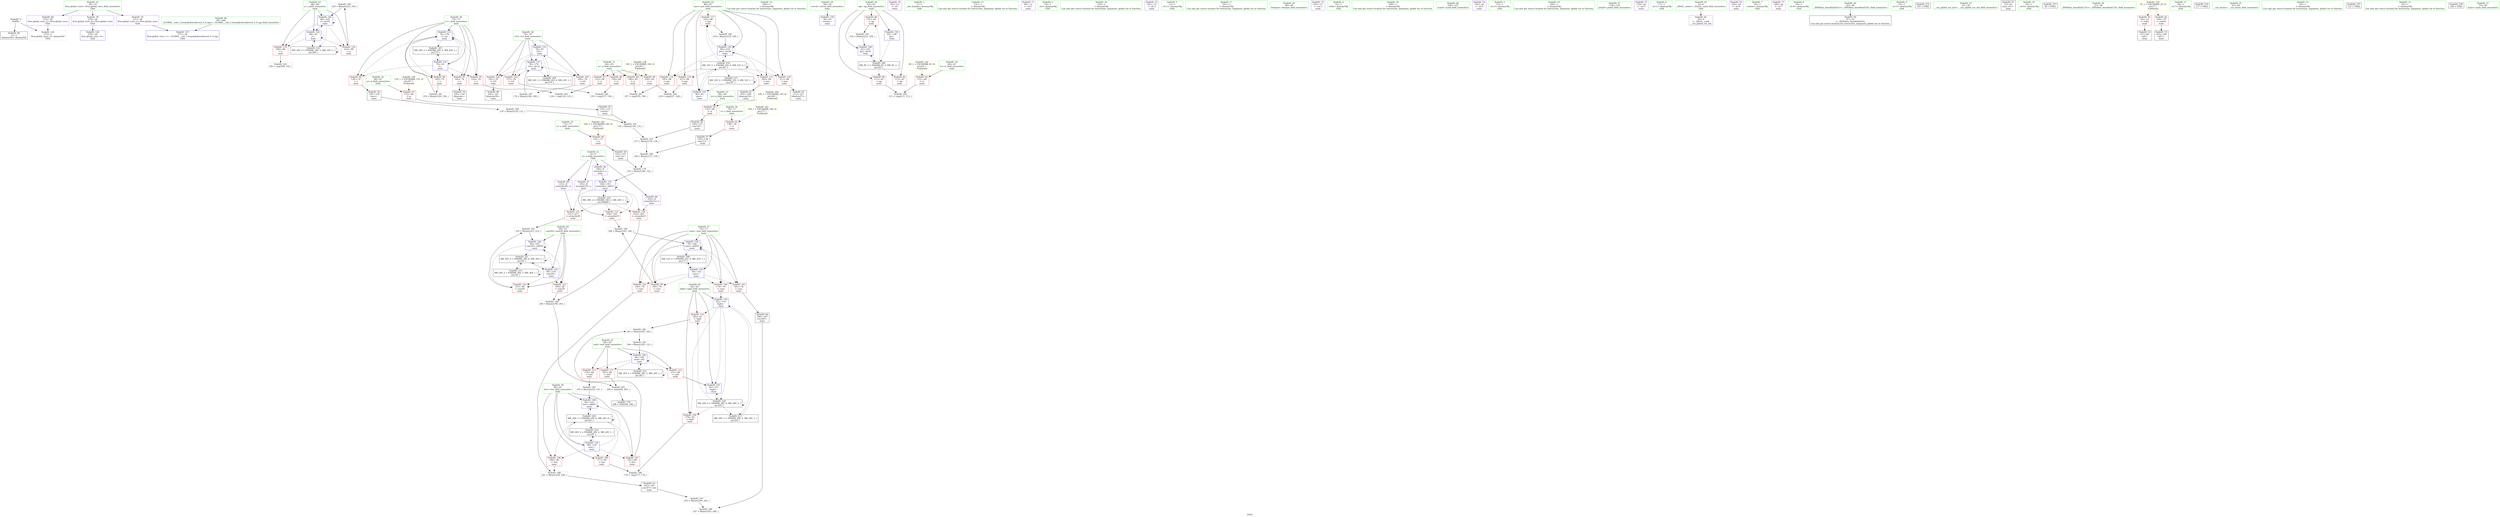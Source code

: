 digraph "SVFG" {
	label="SVFG";

	Node0x55e9df544a00 [shape=record,color=grey,label="{NodeID: 0\nNullPtr}"];
	Node0x55e9df544a00 -> Node0x55e9df563160[style=solid];
	Node0x55e9df544a00 -> Node0x55e9df5682a0[style=solid];
	Node0x55e9df56b070 [shape=record,color=grey,label="{NodeID: 180\n224 = Binary(223, 109, )\n}"];
	Node0x55e9df56b070 -> Node0x55e9df569170[style=solid];
	Node0x55e9df562140 [shape=record,color=red,label="{NodeID: 97\n144\<--74\n\<--i\nmain\n}"];
	Node0x55e9df562140 -> Node0x55e9df563980[style=solid];
	Node0x55e9df545a60 [shape=record,color=green,label="{NodeID: 14\n109\<--1\n\<--dummyObj\nCan only get source location for instruction, argument, global var or function.}"];
	Node0x55e9df565be0 [shape=record,color=grey,label="{NodeID: 194\n204 = Binary(199, 203, )\n}"];
	Node0x55e9df565be0 -> Node0x55e9df56e600[style=solid];
	Node0x55e9df562ca0 [shape=record,color=red,label="{NodeID: 111\n205\<--84\n\<--mid\nmain\n}"];
	Node0x55e9df562ca0 -> Node0x55e9df56e600[style=solid];
	Node0x55e9df561030 [shape=record,color=green,label="{NodeID: 28\n58\<--59\nretval\<--retval_field_insensitive\nmain\n}"];
	Node0x55e9df561030 -> Node0x55e9df5683a0[style=solid];
	Node0x55e9df575860 [shape=record,color=black,label="{NodeID: 208\nMR_22V_2 = PHI(MR_22V_4, MR_22V_1, )\npts\{77 \}\n}"];
	Node0x55e9df575860 -> Node0x55e9df5687b0[style=dashed];
	Node0x55e9df567fd0 [shape=record,color=red,label="{NodeID: 125\n214\<--213\n\<--arrayidx38\nmain\n}"];
	Node0x55e9df567fd0 -> Node0x55e9df565d60[style=solid];
	Node0x55e9df561b90 [shape=record,color=green,label="{NodeID: 42\n86\<--87\npos\<--pos_field_insensitive\nmain\n}"];
	Node0x55e9df561b90 -> Node0x55e9df562f10[style=solid];
	Node0x55e9df561b90 -> Node0x55e9df562fe0[style=solid];
	Node0x55e9df561b90 -> Node0x55e9df567880[style=solid];
	Node0x55e9df561b90 -> Node0x55e9df567950[style=solid];
	Node0x55e9df561b90 -> Node0x55e9df567a20[style=solid];
	Node0x55e9df561b90 -> Node0x55e9df568d60[style=solid];
	Node0x55e9df561b90 -> Node0x55e9df5690a0[style=solid];
	Node0x55e9df568bc0 [shape=record,color=blue,label="{NodeID: 139\n82\<--174\nhigh\<--\nmain\n}"];
	Node0x55e9df568bc0 -> Node0x55e9df562b00[style=dashed];
	Node0x55e9df568bc0 -> Node0x55e9df562bd0[style=dashed];
	Node0x55e9df568bc0 -> Node0x55e9df569240[style=dashed];
	Node0x55e9df568bc0 -> Node0x55e9df576760[style=dashed];
	Node0x55e9df568bc0 -> Node0x55e9df57c160[style=dashed];
	Node0x55e9df563710 [shape=record,color=black,label="{NodeID: 56\n136\<--135\nconv10\<--\nmain\n}"];
	Node0x55e9df563710 -> Node0x55e9df565a60[style=solid];
	Node0x55e9df57ea60 [shape=record,color=yellow,style=double,label="{NodeID: 236\n6V_1 = ENCHI(MR_6V_0)\npts\{61 \}\nFun[main]}"];
	Node0x55e9df57ea60 -> Node0x55e9df564d90[style=dashed];
	Node0x55e9df564270 [shape=record,color=purple,label="{NodeID: 70\n95\<--10\n\<--.str\nmain\n}"];
	Node0x55e9df564e60 [shape=record,color=red,label="{NodeID: 84\n111\<--62\n\<--qq\nmain\n}"];
	Node0x55e9df564e60 -> Node0x55e9df56e480[style=solid];
	Node0x55e9df543b10 [shape=record,color=green,label="{NodeID: 1\n7\<--1\n__dso_handle\<--dummyObj\nGlob }"];
	Node0x55e9df56b1f0 [shape=record,color=grey,label="{NodeID: 181\n150 = Binary(149, 109, )\n}"];
	Node0x55e9df56b1f0 -> Node0x55e9df5686e0[style=solid];
	Node0x55e9df562210 [shape=record,color=red,label="{NodeID: 98\n149\<--74\n\<--i\nmain\n}"];
	Node0x55e9df562210 -> Node0x55e9df56b1f0[style=solid];
	Node0x55e9df545b30 [shape=record,color=green,label="{NodeID: 15\n131\<--1\n\<--dummyObj\nCan only get source location for instruction, argument, global var or function.}"];
	Node0x55e9df565d60 [shape=record,color=grey,label="{NodeID: 195\n216 = Binary(215, 214, )\n}"];
	Node0x55e9df565d60 -> Node0x55e9df568fd0[style=solid];
	Node0x55e9df562d70 [shape=record,color=red,label="{NodeID: 112\n231\<--84\n\<--mid\nmain\n}"];
	Node0x55e9df562d70 -> Node0x55e9df569240[style=solid];
	Node0x55e9df561100 [shape=record,color=green,label="{NodeID: 29\n60\<--61\ntt\<--tt_field_insensitive\nmain\n}"];
	Node0x55e9df561100 -> Node0x55e9df564d90[style=solid];
	Node0x55e9df575d60 [shape=record,color=black,label="{NodeID: 209\nMR_24V_2 = PHI(MR_24V_4, MR_24V_1, )\npts\{79 \}\n}"];
	Node0x55e9df575d60 -> Node0x55e9df568880[style=dashed];
	Node0x55e9df5680a0 [shape=record,color=blue,label="{NodeID: 126\n270\<--29\nllvm.global_ctors_0\<--\nGlob }"];
	Node0x55e9df561c60 [shape=record,color=green,label="{NodeID: 43\n88\<--89\nj\<--j_field_insensitive\nmain\n}"];
	Node0x55e9df561c60 -> Node0x55e9df567af0[style=solid];
	Node0x55e9df561c60 -> Node0x55e9df567bc0[style=solid];
	Node0x55e9df561c60 -> Node0x55e9df568e30[style=solid];
	Node0x55e9df561c60 -> Node0x55e9df569170[style=solid];
	Node0x55e9df568c90 [shape=record,color=blue,label="{NodeID: 140\n84\<--184\nmid\<--shr\nmain\n}"];
	Node0x55e9df568c90 -> Node0x55e9df562ca0[style=dashed];
	Node0x55e9df568c90 -> Node0x55e9df562d70[style=dashed];
	Node0x55e9df568c90 -> Node0x55e9df562e40[style=dashed];
	Node0x55e9df568c90 -> Node0x55e9df568c90[style=dashed];
	Node0x55e9df568c90 -> Node0x55e9df576c60[style=dashed];
	Node0x55e9df5637e0 [shape=record,color=black,label="{NodeID: 57\n139\<--138\nconv11\<--\nmain\n}"];
	Node0x55e9df5637e0 -> Node0x55e9df56bdf0[style=solid];
	Node0x55e9df564340 [shape=record,color=purple,label="{NodeID: 71\n96\<--12\n\<--.str.1\nmain\n}"];
	Node0x55e9df564f30 [shape=record,color=red,label="{NodeID: 85\n115\<--62\n\<--qq\nmain\n}"];
	Node0x55e9df544d20 [shape=record,color=green,label="{NodeID: 2\n10\<--1\n.str\<--dummyObj\nGlob }"];
	Node0x55e9df56b370 [shape=record,color=grey,label="{NodeID: 182\n183 = Binary(181, 182, )\n}"];
	Node0x55e9df56b370 -> Node0x55e9df56b4f0[style=solid];
	Node0x55e9df5622e0 [shape=record,color=red,label="{NodeID: 99\n165\<--76\n\<--sum\nmain\n}"];
	Node0x55e9df5622e0 -> Node0x55e9df56b670[style=solid];
	Node0x55e9df545c00 [shape=record,color=green,label="{NodeID: 16\n154\<--1\n\<--dummyObj\nCan only get source location for instruction, argument, global var or function.}"];
	Node0x55e9df565ee0 [shape=record,color=grey,label="{NodeID: 196\n219 = Binary(218, 109, )\n}"];
	Node0x55e9df565ee0 -> Node0x55e9df5690a0[style=solid];
	Node0x55e9df562e40 [shape=record,color=red,label="{NodeID: 113\n234\<--84\n\<--mid\nmain\n}"];
	Node0x55e9df562e40 -> Node0x55e9df56b7f0[style=solid];
	Node0x55e9df5611d0 [shape=record,color=green,label="{NodeID: 30\n62\<--63\nqq\<--qq_field_insensitive\nmain\n}"];
	Node0x55e9df5611d0 -> Node0x55e9df564e60[style=solid];
	Node0x55e9df5611d0 -> Node0x55e9df564f30[style=solid];
	Node0x55e9df5611d0 -> Node0x55e9df565000[style=solid];
	Node0x55e9df5611d0 -> Node0x55e9df568470[style=solid];
	Node0x55e9df5611d0 -> Node0x55e9df5693e0[style=solid];
	Node0x55e9df576260 [shape=record,color=black,label="{NodeID: 210\nMR_26V_2 = PHI(MR_26V_4, MR_26V_1, )\npts\{81 \}\n}"];
	Node0x55e9df576260 -> Node0x55e9df568af0[style=dashed];
	Node0x55e9df5681a0 [shape=record,color=blue,label="{NodeID: 127\n271\<--30\nllvm.global_ctors_1\<--_GLOBAL__sub_I_Gennady.Korotkevich_0_0.cpp\nGlob }"];
	Node0x55e9df561d30 [shape=record,color=green,label="{NodeID: 44\n90\<--91\nsum29\<--sum29_field_insensitive\nmain\n}"];
	Node0x55e9df561d30 -> Node0x55e9df567c90[style=solid];
	Node0x55e9df561d30 -> Node0x55e9df567d60[style=solid];
	Node0x55e9df561d30 -> Node0x55e9df568f00[style=solid];
	Node0x55e9df561d30 -> Node0x55e9df568fd0[style=solid];
	Node0x55e9df568d60 [shape=record,color=blue,label="{NodeID: 141\n86\<--93\npos\<--\nmain\n}"];
	Node0x55e9df568d60 -> Node0x55e9df578f60[style=dashed];
	Node0x55e9df5638b0 [shape=record,color=black,label="{NodeID: 58\n142\<--141\nconv12\<--\nmain\n}"];
	Node0x55e9df5638b0 -> Node0x55e9df56aef0[style=solid];
	Node0x55e9df57ec20 [shape=record,color=yellow,style=double,label="{NodeID: 238\n10V_1 = ENCHI(MR_10V_0)\npts\{65 \}\nFun[main]}"];
	Node0x55e9df57ec20 -> Node0x55e9df5650d0[style=dashed];
	Node0x55e9df57ec20 -> Node0x55e9df5651a0[style=dashed];
	Node0x55e9df57ec20 -> Node0x55e9df565270[style=dashed];
	Node0x55e9df57ec20 -> Node0x55e9df565340[style=dashed];
	Node0x55e9df564410 [shape=record,color=purple,label="{NodeID: 72\n101\<--15\n\<--.str.2\nmain\n}"];
	Node0x55e9df565000 [shape=record,color=red,label="{NodeID: 86\n251\<--62\n\<--qq\nmain\n}"];
	Node0x55e9df565000 -> Node0x55e9df5658e0[style=solid];
	Node0x55e9df545180 [shape=record,color=green,label="{NodeID: 3\n12\<--1\n.str.1\<--dummyObj\nGlob }"];
	Node0x55e9df56b4f0 [shape=record,color=grey,label="{NodeID: 183\n184 = Binary(183, 131, )\n}"];
	Node0x55e9df56b4f0 -> Node0x55e9df568c90[style=solid];
	Node0x55e9df5623b0 [shape=record,color=red,label="{NodeID: 100\n174\<--76\n\<--sum\nmain\n}"];
	Node0x55e9df5623b0 -> Node0x55e9df568bc0[style=solid];
	Node0x55e9df545cd0 [shape=record,color=green,label="{NodeID: 17\n191\<--1\n\<--dummyObj\nCan only get source location for instruction, argument, global var or function.}"];
	Node0x55e9df566060 [shape=record,color=grey,label="{NodeID: 197\n170 = Binary(169, 109, )\n}"];
	Node0x55e9df566060 -> Node0x55e9df568a20[style=solid];
	Node0x55e9df562f10 [shape=record,color=red,label="{NodeID: 114\n195\<--86\n\<--pos\nmain\n}"];
	Node0x55e9df562f10 -> Node0x55e9df566660[style=solid];
	Node0x55e9df5612a0 [shape=record,color=green,label="{NodeID: 31\n64\<--65\nn\<--n_field_insensitive\nmain\n}"];
	Node0x55e9df5612a0 -> Node0x55e9df5650d0[style=solid];
	Node0x55e9df5612a0 -> Node0x55e9df5651a0[style=solid];
	Node0x55e9df5612a0 -> Node0x55e9df565270[style=solid];
	Node0x55e9df5612a0 -> Node0x55e9df565340[style=solid];
	Node0x55e9df576760 [shape=record,color=black,label="{NodeID: 211\nMR_28V_2 = PHI(MR_28V_4, MR_28V_1, )\npts\{83 \}\n}"];
	Node0x55e9df576760 -> Node0x55e9df568bc0[style=dashed];
	Node0x55e9df5682a0 [shape=record,color=blue, style = dotted,label="{NodeID: 128\n272\<--3\nllvm.global_ctors_2\<--dummyVal\nGlob }"];
	Node0x55e9df561e00 [shape=record,color=green,label="{NodeID: 45\n98\<--99\nfreopen\<--freopen_field_insensitive\n}"];
	Node0x55e9df568e30 [shape=record,color=blue,label="{NodeID: 142\n88\<--93\nj\<--\nmain\n}"];
	Node0x55e9df568e30 -> Node0x55e9df567af0[style=dashed];
	Node0x55e9df568e30 -> Node0x55e9df567bc0[style=dashed];
	Node0x55e9df568e30 -> Node0x55e9df568e30[style=dashed];
	Node0x55e9df568e30 -> Node0x55e9df569170[style=dashed];
	Node0x55e9df568e30 -> Node0x55e9df577660[style=dashed];
	Node0x55e9df563980 [shape=record,color=black,label="{NodeID: 59\n145\<--144\nidxprom\<--\nmain\n}"];
	Node0x55e9df57ed00 [shape=record,color=yellow,style=double,label="{NodeID: 239\n12V_1 = ENCHI(MR_12V_0)\npts\{67 \}\nFun[main]}"];
	Node0x55e9df57ed00 -> Node0x55e9df565410[style=dashed];
	Node0x55e9df5644e0 [shape=record,color=purple,label="{NodeID: 73\n102\<--17\n\<--.str.3\nmain\n}"];
	Node0x55e9df5650d0 [shape=record,color=red,label="{NodeID: 87\n125\<--64\n\<--n\nmain\n}"];
	Node0x55e9df5650d0 -> Node0x55e9df56e300[style=solid];
	Node0x55e9df545210 [shape=record,color=green,label="{NodeID: 4\n14\<--1\nstdin\<--dummyObj\nGlob }"];
	Node0x55e9df56b670 [shape=record,color=grey,label="{NodeID: 184\n166 = Binary(165, 164, )\n}"];
	Node0x55e9df56b670 -> Node0x55e9df568950[style=solid];
	Node0x55e9df562480 [shape=record,color=red,label="{NodeID: 101\n239\<--76\n\<--sum\nmain\n}"];
	Node0x55e9df562480 -> Node0x55e9df56bc70[style=solid];
	Node0x55e9df545da0 [shape=record,color=green,label="{NodeID: 18\n209\<--1\n\<--dummyObj\nCan only get source location for instruction, argument, global var or function.}"];
	Node0x55e9df5661e0 [shape=record,color=grey,label="{NodeID: 198\n179 = cmp(177, 178, )\n}"];
	Node0x55e9df562fe0 [shape=record,color=red,label="{NodeID: 115\n200\<--86\n\<--pos\nmain\n}"];
	Node0x55e9df562fe0 -> Node0x55e9df563b20[style=solid];
	Node0x55e9df561370 [shape=record,color=green,label="{NodeID: 32\n66\<--67\np\<--p_field_insensitive\nmain\n}"];
	Node0x55e9df561370 -> Node0x55e9df565410[style=solid];
	Node0x55e9df576c60 [shape=record,color=black,label="{NodeID: 212\nMR_30V_2 = PHI(MR_30V_3, MR_30V_1, )\npts\{85 \}\n}"];
	Node0x55e9df576c60 -> Node0x55e9df568c90[style=dashed];
	Node0x55e9df576c60 -> Node0x55e9df576c60[style=dashed];
	Node0x55e9df5683a0 [shape=record,color=blue,label="{NodeID: 129\n58\<--93\nretval\<--\nmain\n}"];
	Node0x55e9df561ed0 [shape=record,color=green,label="{NodeID: 46\n106\<--107\nscanf\<--scanf_field_insensitive\n}"];
	Node0x55e9df568f00 [shape=record,color=blue,label="{NodeID: 143\n90\<--154\nsum29\<--\nmain\n}"];
	Node0x55e9df568f00 -> Node0x55e9df567c90[style=dashed];
	Node0x55e9df568f00 -> Node0x55e9df567d60[style=dashed];
	Node0x55e9df568f00 -> Node0x55e9df568fd0[style=dashed];
	Node0x55e9df568f00 -> Node0x55e9df579960[style=dashed];
	Node0x55e9df563a50 [shape=record,color=black,label="{NodeID: 60\n162\<--161\nidxprom18\<--\nmain\n}"];
	Node0x55e9df57ede0 [shape=record,color=yellow,style=double,label="{NodeID: 240\n14V_1 = ENCHI(MR_14V_0)\npts\{69 \}\nFun[main]}"];
	Node0x55e9df57ede0 -> Node0x55e9df5654e0[style=dashed];
	Node0x55e9df5645b0 [shape=record,color=purple,label="{NodeID: 74\n104\<--20\n\<--.str.4\nmain\n}"];
	Node0x55e9df5651a0 [shape=record,color=red,label="{NodeID: 88\n158\<--64\n\<--n\nmain\n}"];
	Node0x55e9df5651a0 -> Node0x55e9df5664e0[style=solid];
	Node0x55e9df546670 [shape=record,color=green,label="{NodeID: 5\n15\<--1\n.str.2\<--dummyObj\nGlob }"];
	Node0x55e9df56b7f0 [shape=record,color=grey,label="{NodeID: 185\n235 = Binary(234, 131, )\n}"];
	Node0x55e9df56b7f0 -> Node0x55e9df569310[style=solid];
	Node0x55e9df562550 [shape=record,color=red,label="{NodeID: 102\n245\<--76\n\<--sum\nmain\n}"];
	Node0x55e9df562550 -> Node0x55e9df563d90[style=solid];
	Node0x55e9df545e70 [shape=record,color=green,label="{NodeID: 19\n244\<--1\n\<--dummyObj\nCan only get source location for instruction, argument, global var or function.}"];
	Node0x55e9df566360 [shape=record,color=grey,label="{NodeID: 199\n229 = cmp(227, 228, )\n}"];
	Node0x55e9df567880 [shape=record,color=red,label="{NodeID: 116\n211\<--86\n\<--pos\nmain\n}"];
	Node0x55e9df567880 -> Node0x55e9df563bf0[style=solid];
	Node0x55e9df561440 [shape=record,color=green,label="{NodeID: 33\n68\<--69\nq\<--q_field_insensitive\nmain\n}"];
	Node0x55e9df561440 -> Node0x55e9df5654e0[style=solid];
	Node0x55e9df577160 [shape=record,color=black,label="{NodeID: 213\nMR_32V_2 = PHI(MR_32V_3, MR_32V_1, )\npts\{87 \}\n}"];
	Node0x55e9df577160 -> Node0x55e9df568d60[style=dashed];
	Node0x55e9df577160 -> Node0x55e9df577160[style=dashed];
	Node0x55e9df568470 [shape=record,color=blue,label="{NodeID: 130\n62\<--109\nqq\<--\nmain\n}"];
	Node0x55e9df568470 -> Node0x55e9df574e60[style=dashed];
	Node0x55e9df561fa0 [shape=record,color=green,label="{NodeID: 47\n118\<--119\nprintf\<--printf_field_insensitive\n}"];
	Node0x55e9df568fd0 [shape=record,color=blue,label="{NodeID: 144\n90\<--216\nsum29\<--add39\nmain\n}"];
	Node0x55e9df568fd0 -> Node0x55e9df567c90[style=dashed];
	Node0x55e9df568fd0 -> Node0x55e9df567d60[style=dashed];
	Node0x55e9df568fd0 -> Node0x55e9df568fd0[style=dashed];
	Node0x55e9df568fd0 -> Node0x55e9df579960[style=dashed];
	Node0x55e9df563b20 [shape=record,color=black,label="{NodeID: 61\n201\<--200\nidxprom32\<--\nmain\n}"];
	Node0x55e9df57eec0 [shape=record,color=yellow,style=double,label="{NodeID: 241\n16V_1 = ENCHI(MR_16V_0)\npts\{71 \}\nFun[main]}"];
	Node0x55e9df57eec0 -> Node0x55e9df5655b0[style=dashed];
	Node0x55e9df564680 [shape=record,color=purple,label="{NodeID: 75\n116\<--22\n\<--.str.5\nmain\n}"];
	Node0x55e9df565270 [shape=record,color=red,label="{NodeID: 89\n196\<--64\n\<--n\nmain\n}"];
	Node0x55e9df565270 -> Node0x55e9df566660[style=solid];
	Node0x55e9df546700 [shape=record,color=green,label="{NodeID: 6\n17\<--1\n.str.3\<--dummyObj\nGlob }"];
	Node0x55e9df56b970 [shape=record,color=grey,label="{NodeID: 186\n247 = Binary(243, 246, )\n}"];
	Node0x55e9df562620 [shape=record,color=red,label="{NodeID: 103\n157\<--78\n\<--i14\nmain\n}"];
	Node0x55e9df562620 -> Node0x55e9df5664e0[style=solid];
	Node0x55e9df545f40 [shape=record,color=green,label="{NodeID: 20\n4\<--6\n_ZStL8__ioinit\<--_ZStL8__ioinit_field_insensitive\nGlob }"];
	Node0x55e9df545f40 -> Node0x55e9df563e60[style=solid];
	Node0x55e9df5664e0 [shape=record,color=grey,label="{NodeID: 200\n159 = cmp(157, 158, )\n}"];
	Node0x55e9df567950 [shape=record,color=red,label="{NodeID: 117\n218\<--86\n\<--pos\nmain\n}"];
	Node0x55e9df567950 -> Node0x55e9df565ee0[style=solid];
	Node0x55e9df561510 [shape=record,color=green,label="{NodeID: 34\n70\<--71\nr\<--r_field_insensitive\nmain\n}"];
	Node0x55e9df561510 -> Node0x55e9df5655b0[style=solid];
	Node0x55e9df577660 [shape=record,color=black,label="{NodeID: 214\nMR_34V_2 = PHI(MR_34V_3, MR_34V_1, )\npts\{89 \}\n}"];
	Node0x55e9df577660 -> Node0x55e9df568e30[style=dashed];
	Node0x55e9df577660 -> Node0x55e9df577660[style=dashed];
	Node0x55e9df568540 [shape=record,color=blue,label="{NodeID: 131\n74\<--93\ni\<--\nmain\n}"];
	Node0x55e9df568540 -> Node0x55e9df565750[style=dashed];
	Node0x55e9df568540 -> Node0x55e9df562070[style=dashed];
	Node0x55e9df568540 -> Node0x55e9df562140[style=dashed];
	Node0x55e9df568540 -> Node0x55e9df562210[style=dashed];
	Node0x55e9df568540 -> Node0x55e9df5686e0[style=dashed];
	Node0x55e9df568540 -> Node0x55e9df575360[style=dashed];
	Node0x55e9df563090 [shape=record,color=green,label="{NodeID: 48\n30\<--266\n_GLOBAL__sub_I_Gennady.Korotkevich_0_0.cpp\<--_GLOBAL__sub_I_Gennady.Korotkevich_0_0.cpp_field_insensitive\n}"];
	Node0x55e9df563090 -> Node0x55e9df5681a0[style=solid];
	Node0x55e9df57bc60 [shape=record,color=black,label="{NodeID: 228\nMR_26V_5 = PHI(MR_26V_6, MR_26V_4, )\npts\{81 \}\n}"];
	Node0x55e9df57bc60 -> Node0x55e9df562890[style=dashed];
	Node0x55e9df57bc60 -> Node0x55e9df562960[style=dashed];
	Node0x55e9df57bc60 -> Node0x55e9df562a30[style=dashed];
	Node0x55e9df57bc60 -> Node0x55e9df569310[style=dashed];
	Node0x55e9df57bc60 -> Node0x55e9df576260[style=dashed];
	Node0x55e9df57bc60 -> Node0x55e9df57bc60[style=dashed];
	Node0x55e9df5690a0 [shape=record,color=blue,label="{NodeID: 145\n86\<--219\npos\<--inc40\nmain\n}"];
	Node0x55e9df5690a0 -> Node0x55e9df562f10[style=dashed];
	Node0x55e9df5690a0 -> Node0x55e9df562fe0[style=dashed];
	Node0x55e9df5690a0 -> Node0x55e9df567880[style=dashed];
	Node0x55e9df5690a0 -> Node0x55e9df567950[style=dashed];
	Node0x55e9df5690a0 -> Node0x55e9df5690a0[style=dashed];
	Node0x55e9df5690a0 -> Node0x55e9df578f60[style=dashed];
	Node0x55e9df563bf0 [shape=record,color=black,label="{NodeID: 62\n212\<--211\nidxprom37\<--\nmain\n}"];
	Node0x55e9df57efa0 [shape=record,color=yellow,style=double,label="{NodeID: 242\n18V_1 = ENCHI(MR_18V_0)\npts\{73 \}\nFun[main]}"];
	Node0x55e9df57efa0 -> Node0x55e9df565680[style=dashed];
	Node0x55e9df564750 [shape=record,color=purple,label="{NodeID: 76\n120\<--24\n\<--.str.6\nmain\n}"];
	Node0x55e9df565340 [shape=record,color=red,label="{NodeID: 90\n228\<--64\n\<--n\nmain\n}"];
	Node0x55e9df565340 -> Node0x55e9df566360[style=solid];
	Node0x55e9df546790 [shape=record,color=green,label="{NodeID: 7\n19\<--1\nstdout\<--dummyObj\nGlob }"];
	Node0x55e9df56baf0 [shape=record,color=grey,label="{NodeID: 187\n243 = Binary(244, 242, )\n}"];
	Node0x55e9df56baf0 -> Node0x55e9df56b970[style=solid];
	Node0x55e9df5626f0 [shape=record,color=red,label="{NodeID: 104\n161\<--78\n\<--i14\nmain\n}"];
	Node0x55e9df5626f0 -> Node0x55e9df563a50[style=solid];
	Node0x55e9df546010 [shape=record,color=green,label="{NodeID: 21\n8\<--9\na\<--a_field_insensitive\nGlob }"];
	Node0x55e9df546010 -> Node0x55e9df563f30[style=solid];
	Node0x55e9df546010 -> Node0x55e9df564000[style=solid];
	Node0x55e9df546010 -> Node0x55e9df5640d0[style=solid];
	Node0x55e9df546010 -> Node0x55e9df5641a0[style=solid];
	Node0x55e9df566660 [shape=record,color=grey,label="{NodeID: 201\n197 = cmp(195, 196, )\n}"];
	Node0x55e9df567a20 [shape=record,color=red,label="{NodeID: 118\n227\<--86\n\<--pos\nmain\n}"];
	Node0x55e9df567a20 -> Node0x55e9df566360[style=solid];
	Node0x55e9df5615e0 [shape=record,color=green,label="{NodeID: 35\n72\<--73\ns\<--s_field_insensitive\nmain\n}"];
	Node0x55e9df5615e0 -> Node0x55e9df565680[style=solid];
	Node0x55e9df577b60 [shape=record,color=black,label="{NodeID: 215\nMR_36V_2 = PHI(MR_36V_3, MR_36V_1, )\npts\{91 \}\n}"];
	Node0x55e9df577b60 -> Node0x55e9df577b60[style=dashed];
	Node0x55e9df577b60 -> Node0x55e9df579960[style=dashed];
	Node0x55e9df568610 [shape=record,color=blue,label="{NodeID: 132\n146\<--143\narrayidx\<--add13\nmain\n}"];
	Node0x55e9df568610 -> Node0x55e9df567e30[style=dashed];
	Node0x55e9df568610 -> Node0x55e9df567f00[style=dashed];
	Node0x55e9df568610 -> Node0x55e9df567fd0[style=dashed];
	Node0x55e9df568610 -> Node0x55e9df568610[style=dashed];
	Node0x55e9df568610 -> Node0x55e9df578060[style=dashed];
	Node0x55e9df563160 [shape=record,color=black,label="{NodeID: 49\n2\<--3\ndummyVal\<--dummyVal\n}"];
	Node0x55e9df57c160 [shape=record,color=black,label="{NodeID: 229\nMR_28V_6 = PHI(MR_28V_4, MR_28V_5, )\npts\{83 \}\n}"];
	Node0x55e9df57c160 -> Node0x55e9df562b00[style=dashed];
	Node0x55e9df57c160 -> Node0x55e9df562bd0[style=dashed];
	Node0x55e9df57c160 -> Node0x55e9df569240[style=dashed];
	Node0x55e9df57c160 -> Node0x55e9df576760[style=dashed];
	Node0x55e9df57c160 -> Node0x55e9df57c160[style=dashed];
	Node0x55e9df569170 [shape=record,color=blue,label="{NodeID: 146\n88\<--224\nj\<--inc42\nmain\n}"];
	Node0x55e9df569170 -> Node0x55e9df567af0[style=dashed];
	Node0x55e9df569170 -> Node0x55e9df567bc0[style=dashed];
	Node0x55e9df569170 -> Node0x55e9df568e30[style=dashed];
	Node0x55e9df569170 -> Node0x55e9df569170[style=dashed];
	Node0x55e9df569170 -> Node0x55e9df577660[style=dashed];
	Node0x55e9df563cc0 [shape=record,color=black,label="{NodeID: 63\n242\<--241\nconv47\<--sub\nmain\n}"];
	Node0x55e9df563cc0 -> Node0x55e9df56baf0[style=solid];
	Node0x55e9df564820 [shape=record,color=purple,label="{NodeID: 77\n248\<--26\n\<--.str.7\nmain\n}"];
	Node0x55e9df565410 [shape=record,color=red,label="{NodeID: 91\n132\<--66\n\<--p\nmain\n}"];
	Node0x55e9df565410 -> Node0x55e9df563640[style=solid];
	Node0x55e9df544e80 [shape=record,color=green,label="{NodeID: 8\n20\<--1\n.str.4\<--dummyObj\nGlob }"];
	Node0x55e9df56bc70 [shape=record,color=grey,label="{NodeID: 188\n241 = Binary(239, 240, )\n}"];
	Node0x55e9df56bc70 -> Node0x55e9df563cc0[style=solid];
	Node0x55e9df5627c0 [shape=record,color=red,label="{NodeID: 105\n169\<--78\n\<--i14\nmain\n}"];
	Node0x55e9df5627c0 -> Node0x55e9df566060[style=solid];
	Node0x55e9df560cd0 [shape=record,color=green,label="{NodeID: 22\n28\<--32\nllvm.global_ctors\<--llvm.global_ctors_field_insensitive\nGlob }"];
	Node0x55e9df560cd0 -> Node0x55e9df5648f0[style=solid];
	Node0x55e9df560cd0 -> Node0x55e9df5649f0[style=solid];
	Node0x55e9df560cd0 -> Node0x55e9df564af0[style=solid];
	Node0x55e9df56e1c0 [shape=record,color=grey,label="{NodeID: 202\n190 = cmp(189, 191, )\n}"];
	Node0x55e9df567af0 [shape=record,color=red,label="{NodeID: 119\n189\<--88\n\<--j\nmain\n}"];
	Node0x55e9df567af0 -> Node0x55e9df56e1c0[style=solid];
	Node0x55e9df5616b0 [shape=record,color=green,label="{NodeID: 36\n74\<--75\ni\<--i_field_insensitive\nmain\n}"];
	Node0x55e9df5616b0 -> Node0x55e9df565750[style=solid];
	Node0x55e9df5616b0 -> Node0x55e9df562070[style=solid];
	Node0x55e9df5616b0 -> Node0x55e9df562140[style=solid];
	Node0x55e9df5616b0 -> Node0x55e9df562210[style=solid];
	Node0x55e9df5616b0 -> Node0x55e9df568540[style=solid];
	Node0x55e9df5616b0 -> Node0x55e9df5686e0[style=solid];
	Node0x55e9df578060 [shape=record,color=black,label="{NodeID: 216\nMR_38V_2 = PHI(MR_38V_3, MR_38V_1, )\npts\{90000 \}\n}"];
	Node0x55e9df578060 -> Node0x55e9df567e30[style=dashed];
	Node0x55e9df578060 -> Node0x55e9df567f00[style=dashed];
	Node0x55e9df578060 -> Node0x55e9df567fd0[style=dashed];
	Node0x55e9df578060 -> Node0x55e9df568610[style=dashed];
	Node0x55e9df578060 -> Node0x55e9df578060[style=dashed];
	Node0x55e9df5686e0 [shape=record,color=blue,label="{NodeID: 133\n74\<--150\ni\<--inc\nmain\n}"];
	Node0x55e9df5686e0 -> Node0x55e9df565750[style=dashed];
	Node0x55e9df5686e0 -> Node0x55e9df562070[style=dashed];
	Node0x55e9df5686e0 -> Node0x55e9df562140[style=dashed];
	Node0x55e9df5686e0 -> Node0x55e9df562210[style=dashed];
	Node0x55e9df5686e0 -> Node0x55e9df5686e0[style=dashed];
	Node0x55e9df5686e0 -> Node0x55e9df575360[style=dashed];
	Node0x55e9df563230 [shape=record,color=black,label="{NodeID: 50\n41\<--42\n\<--_ZNSt8ios_base4InitD1Ev\nCan only get source location for instruction, argument, global var or function.}"];
	Node0x55e9df569240 [shape=record,color=blue,label="{NodeID: 147\n82\<--231\nhigh\<--\nmain\n}"];
	Node0x55e9df569240 -> Node0x55e9df57c160[style=dashed];
	Node0x55e9df563d90 [shape=record,color=black,label="{NodeID: 64\n246\<--245\nconv49\<--\nmain\n}"];
	Node0x55e9df563d90 -> Node0x55e9df56b970[style=solid];
	Node0x55e9df5648f0 [shape=record,color=purple,label="{NodeID: 78\n270\<--28\nllvm.global_ctors_0\<--llvm.global_ctors\nGlob }"];
	Node0x55e9df5648f0 -> Node0x55e9df5680a0[style=solid];
	Node0x55e9df5654e0 [shape=record,color=red,label="{NodeID: 92\n135\<--68\n\<--q\nmain\n}"];
	Node0x55e9df5654e0 -> Node0x55e9df563710[style=solid];
	Node0x55e9df544f10 [shape=record,color=green,label="{NodeID: 9\n22\<--1\n.str.5\<--dummyObj\nGlob }"];
	Node0x55e9df58c130 [shape=record,color=black,label="{NodeID: 272\n105 = PHI()\n}"];
	Node0x55e9df56bdf0 [shape=record,color=grey,label="{NodeID: 189\n140 = Binary(137, 139, )\n}"];
	Node0x55e9df56bdf0 -> Node0x55e9df56aef0[style=solid];
	Node0x55e9df562890 [shape=record,color=red,label="{NodeID: 106\n177\<--80\n\<--low\nmain\n}"];
	Node0x55e9df562890 -> Node0x55e9df5661e0[style=solid];
	Node0x55e9df560d60 [shape=record,color=green,label="{NodeID: 23\n33\<--34\n__cxx_global_var_init\<--__cxx_global_var_init_field_insensitive\n}"];
	Node0x55e9df56e300 [shape=record,color=grey,label="{NodeID: 203\n126 = cmp(124, 125, )\n}"];
	Node0x55e9df567bc0 [shape=record,color=red,label="{NodeID: 120\n223\<--88\n\<--j\nmain\n}"];
	Node0x55e9df567bc0 -> Node0x55e9df56b070[style=solid];
	Node0x55e9df561780 [shape=record,color=green,label="{NodeID: 37\n76\<--77\nsum\<--sum_field_insensitive\nmain\n}"];
	Node0x55e9df561780 -> Node0x55e9df5622e0[style=solid];
	Node0x55e9df561780 -> Node0x55e9df5623b0[style=solid];
	Node0x55e9df561780 -> Node0x55e9df562480[style=solid];
	Node0x55e9df561780 -> Node0x55e9df562550[style=solid];
	Node0x55e9df561780 -> Node0x55e9df5687b0[style=solid];
	Node0x55e9df561780 -> Node0x55e9df568950[style=solid];
	Node0x55e9df5687b0 [shape=record,color=blue,label="{NodeID: 134\n76\<--154\nsum\<--\nmain\n}"];
	Node0x55e9df5687b0 -> Node0x55e9df5622e0[style=dashed];
	Node0x55e9df5687b0 -> Node0x55e9df5623b0[style=dashed];
	Node0x55e9df5687b0 -> Node0x55e9df562480[style=dashed];
	Node0x55e9df5687b0 -> Node0x55e9df562550[style=dashed];
	Node0x55e9df5687b0 -> Node0x55e9df568950[style=dashed];
	Node0x55e9df5687b0 -> Node0x55e9df575860[style=dashed];
	Node0x55e9df563300 [shape=record,color=black,label="{NodeID: 51\n57\<--93\nmain_ret\<--\nmain\n}"];
	Node0x55e9df569310 [shape=record,color=blue,label="{NodeID: 148\n80\<--235\nlow\<--add45\nmain\n}"];
	Node0x55e9df569310 -> Node0x55e9df57bc60[style=dashed];
	Node0x55e9df563e60 [shape=record,color=purple,label="{NodeID: 65\n39\<--4\n\<--_ZStL8__ioinit\n__cxx_global_var_init\n}"];
	Node0x55e9df5649f0 [shape=record,color=purple,label="{NodeID: 79\n271\<--28\nllvm.global_ctors_1\<--llvm.global_ctors\nGlob }"];
	Node0x55e9df5649f0 -> Node0x55e9df5681a0[style=solid];
	Node0x55e9df5655b0 [shape=record,color=red,label="{NodeID: 93\n138\<--70\n\<--r\nmain\n}"];
	Node0x55e9df5655b0 -> Node0x55e9df5637e0[style=solid];
	Node0x55e9df544fa0 [shape=record,color=green,label="{NodeID: 10\n24\<--1\n.str.6\<--dummyObj\nGlob }"];
	Node0x55e9df58c230 [shape=record,color=black,label="{NodeID: 273\n40 = PHI()\n}"];
	Node0x55e9df56bf70 [shape=record,color=grey,label="{NodeID: 190\n130 = Binary(129, 131, )\n}"];
	Node0x55e9df56bf70 -> Node0x55e9df56c0f0[style=solid];
	Node0x55e9df562960 [shape=record,color=red,label="{NodeID: 107\n181\<--80\n\<--low\nmain\n}"];
	Node0x55e9df562960 -> Node0x55e9df56b370[style=solid];
	Node0x55e9df560df0 [shape=record,color=green,label="{NodeID: 24\n37\<--38\n_ZNSt8ios_base4InitC1Ev\<--_ZNSt8ios_base4InitC1Ev_field_insensitive\n}"];
	Node0x55e9df56e480 [shape=record,color=grey,label="{NodeID: 204\n113 = cmp(111, 112, )\n}"];
	Node0x55e9df567c90 [shape=record,color=red,label="{NodeID: 121\n199\<--90\n\<--sum29\nmain\n}"];
	Node0x55e9df567c90 -> Node0x55e9df565be0[style=solid];
	Node0x55e9df561850 [shape=record,color=green,label="{NodeID: 38\n78\<--79\ni14\<--i14_field_insensitive\nmain\n}"];
	Node0x55e9df561850 -> Node0x55e9df562620[style=solid];
	Node0x55e9df561850 -> Node0x55e9df5626f0[style=solid];
	Node0x55e9df561850 -> Node0x55e9df5627c0[style=solid];
	Node0x55e9df561850 -> Node0x55e9df568880[style=solid];
	Node0x55e9df561850 -> Node0x55e9df568a20[style=solid];
	Node0x55e9df568880 [shape=record,color=blue,label="{NodeID: 135\n78\<--93\ni14\<--\nmain\n}"];
	Node0x55e9df568880 -> Node0x55e9df562620[style=dashed];
	Node0x55e9df568880 -> Node0x55e9df5626f0[style=dashed];
	Node0x55e9df568880 -> Node0x55e9df5627c0[style=dashed];
	Node0x55e9df568880 -> Node0x55e9df568a20[style=dashed];
	Node0x55e9df568880 -> Node0x55e9df575d60[style=dashed];
	Node0x55e9df5633d0 [shape=record,color=black,label="{NodeID: 52\n97\<--94\ncall\<--\nmain\n}"];
	Node0x55e9df5693e0 [shape=record,color=blue,label="{NodeID: 149\n62\<--252\nqq\<--inc52\nmain\n}"];
	Node0x55e9df5693e0 -> Node0x55e9df574e60[style=dashed];
	Node0x55e9df563f30 [shape=record,color=purple,label="{NodeID: 66\n146\<--8\narrayidx\<--a\nmain\n}"];
	Node0x55e9df563f30 -> Node0x55e9df568610[style=solid];
	Node0x55e9df564af0 [shape=record,color=purple,label="{NodeID: 80\n272\<--28\nllvm.global_ctors_2\<--llvm.global_ctors\nGlob }"];
	Node0x55e9df564af0 -> Node0x55e9df5682a0[style=solid];
	Node0x55e9df565680 [shape=record,color=red,label="{NodeID: 94\n141\<--72\n\<--s\nmain\n}"];
	Node0x55e9df565680 -> Node0x55e9df5638b0[style=solid];
	Node0x55e9df545030 [shape=record,color=green,label="{NodeID: 11\n26\<--1\n.str.7\<--dummyObj\nGlob }"];
	Node0x55e9df58c330 [shape=record,color=black,label="{NodeID: 274\n117 = PHI()\n}"];
	Node0x55e9df56c0f0 [shape=record,color=grey,label="{NodeID: 191\n134 = Binary(130, 133, )\n}"];
	Node0x55e9df56c0f0 -> Node0x55e9df565a60[style=solid];
	Node0x55e9df562a30 [shape=record,color=red,label="{NodeID: 108\n240\<--80\n\<--low\nmain\n}"];
	Node0x55e9df562a30 -> Node0x55e9df56bc70[style=solid];
	Node0x55e9df560e80 [shape=record,color=green,label="{NodeID: 25\n43\<--44\n__cxa_atexit\<--__cxa_atexit_field_insensitive\n}"];
	Node0x55e9df56e600 [shape=record,color=grey,label="{NodeID: 205\n206 = cmp(204, 205, )\n}"];
	Node0x55e9df56e600 -> Node0x55e9df2f8ad0[style=solid];
	Node0x55e9df567d60 [shape=record,color=red,label="{NodeID: 122\n215\<--90\n\<--sum29\nmain\n}"];
	Node0x55e9df567d60 -> Node0x55e9df565d60[style=solid];
	Node0x55e9df561920 [shape=record,color=green,label="{NodeID: 39\n80\<--81\nlow\<--low_field_insensitive\nmain\n}"];
	Node0x55e9df561920 -> Node0x55e9df562890[style=solid];
	Node0x55e9df561920 -> Node0x55e9df562960[style=solid];
	Node0x55e9df561920 -> Node0x55e9df562a30[style=solid];
	Node0x55e9df561920 -> Node0x55e9df568af0[style=solid];
	Node0x55e9df561920 -> Node0x55e9df569310[style=solid];
	Node0x55e9df578f60 [shape=record,color=black,label="{NodeID: 219\nMR_32V_5 = PHI(MR_32V_6, MR_32V_4, )\npts\{87 \}\n}"];
	Node0x55e9df578f60 -> Node0x55e9df562f10[style=dashed];
	Node0x55e9df578f60 -> Node0x55e9df562fe0[style=dashed];
	Node0x55e9df578f60 -> Node0x55e9df567880[style=dashed];
	Node0x55e9df578f60 -> Node0x55e9df567950[style=dashed];
	Node0x55e9df578f60 -> Node0x55e9df567a20[style=dashed];
	Node0x55e9df578f60 -> Node0x55e9df568d60[style=dashed];
	Node0x55e9df578f60 -> Node0x55e9df5690a0[style=dashed];
	Node0x55e9df578f60 -> Node0x55e9df577160[style=dashed];
	Node0x55e9df578f60 -> Node0x55e9df578f60[style=dashed];
	Node0x55e9df568950 [shape=record,color=blue,label="{NodeID: 136\n76\<--166\nsum\<--add20\nmain\n}"];
	Node0x55e9df568950 -> Node0x55e9df5622e0[style=dashed];
	Node0x55e9df568950 -> Node0x55e9df5623b0[style=dashed];
	Node0x55e9df568950 -> Node0x55e9df562480[style=dashed];
	Node0x55e9df568950 -> Node0x55e9df562550[style=dashed];
	Node0x55e9df568950 -> Node0x55e9df568950[style=dashed];
	Node0x55e9df568950 -> Node0x55e9df575860[style=dashed];
	Node0x55e9df5634a0 [shape=record,color=black,label="{NodeID: 53\n103\<--100\ncall1\<--\nmain\n}"];
	Node0x55e9df564000 [shape=record,color=purple,label="{NodeID: 67\n163\<--8\narrayidx19\<--a\nmain\n}"];
	Node0x55e9df564000 -> Node0x55e9df567e30[style=solid];
	Node0x55e9df564bf0 [shape=record,color=red,label="{NodeID: 81\n94\<--14\n\<--stdin\nmain\n}"];
	Node0x55e9df564bf0 -> Node0x55e9df5633d0[style=solid];
	Node0x55e9df2f8ad0 [shape=record,color=black,label="{NodeID: 178\n208 = PHI(209, 206, )\n}"];
	Node0x55e9df565750 [shape=record,color=red,label="{NodeID: 95\n124\<--74\n\<--i\nmain\n}"];
	Node0x55e9df565750 -> Node0x55e9df56e300[style=solid];
	Node0x55e9df5458c0 [shape=record,color=green,label="{NodeID: 12\n29\<--1\n\<--dummyObj\nCan only get source location for instruction, argument, global var or function.}"];
	Node0x55e9df58c430 [shape=record,color=black,label="{NodeID: 275\n121 = PHI()\n}"];
	Node0x55e9df5658e0 [shape=record,color=grey,label="{NodeID: 192\n252 = Binary(251, 109, )\n}"];
	Node0x55e9df5658e0 -> Node0x55e9df5693e0[style=solid];
	Node0x55e9df562b00 [shape=record,color=red,label="{NodeID: 109\n178\<--82\n\<--high\nmain\n}"];
	Node0x55e9df562b00 -> Node0x55e9df5661e0[style=solid];
	Node0x55e9df560f10 [shape=record,color=green,label="{NodeID: 26\n42\<--48\n_ZNSt8ios_base4InitD1Ev\<--_ZNSt8ios_base4InitD1Ev_field_insensitive\n}"];
	Node0x55e9df560f10 -> Node0x55e9df563230[style=solid];
	Node0x55e9df574e60 [shape=record,color=black,label="{NodeID: 206\nMR_8V_3 = PHI(MR_8V_4, MR_8V_2, )\npts\{63 \}\n}"];
	Node0x55e9df574e60 -> Node0x55e9df564e60[style=dashed];
	Node0x55e9df574e60 -> Node0x55e9df564f30[style=dashed];
	Node0x55e9df574e60 -> Node0x55e9df565000[style=dashed];
	Node0x55e9df574e60 -> Node0x55e9df5693e0[style=dashed];
	Node0x55e9df567e30 [shape=record,color=red,label="{NodeID: 123\n164\<--163\n\<--arrayidx19\nmain\n}"];
	Node0x55e9df567e30 -> Node0x55e9df56b670[style=solid];
	Node0x55e9df5619f0 [shape=record,color=green,label="{NodeID: 40\n82\<--83\nhigh\<--high_field_insensitive\nmain\n}"];
	Node0x55e9df5619f0 -> Node0x55e9df562b00[style=solid];
	Node0x55e9df5619f0 -> Node0x55e9df562bd0[style=solid];
	Node0x55e9df5619f0 -> Node0x55e9df568bc0[style=solid];
	Node0x55e9df5619f0 -> Node0x55e9df569240[style=solid];
	Node0x55e9df568a20 [shape=record,color=blue,label="{NodeID: 137\n78\<--170\ni14\<--inc22\nmain\n}"];
	Node0x55e9df568a20 -> Node0x55e9df562620[style=dashed];
	Node0x55e9df568a20 -> Node0x55e9df5626f0[style=dashed];
	Node0x55e9df568a20 -> Node0x55e9df5627c0[style=dashed];
	Node0x55e9df568a20 -> Node0x55e9df568a20[style=dashed];
	Node0x55e9df568a20 -> Node0x55e9df575d60[style=dashed];
	Node0x55e9df563570 [shape=record,color=black,label="{NodeID: 54\n129\<--128\nconv\<--\nmain\n}"];
	Node0x55e9df563570 -> Node0x55e9df56bf70[style=solid];
	Node0x55e9df57de60 [shape=record,color=yellow,style=double,label="{NodeID: 234\n2V_1 = ENCHI(MR_2V_0)\npts\{1 \}\nFun[main]}"];
	Node0x55e9df57de60 -> Node0x55e9df564bf0[style=dashed];
	Node0x55e9df57de60 -> Node0x55e9df564cc0[style=dashed];
	Node0x55e9df5640d0 [shape=record,color=purple,label="{NodeID: 68\n202\<--8\narrayidx33\<--a\nmain\n}"];
	Node0x55e9df5640d0 -> Node0x55e9df567f00[style=solid];
	Node0x55e9df564cc0 [shape=record,color=red,label="{NodeID: 82\n100\<--19\n\<--stdout\nmain\n}"];
	Node0x55e9df564cc0 -> Node0x55e9df5634a0[style=solid];
	Node0x55e9df56aef0 [shape=record,color=grey,label="{NodeID: 179\n143 = Binary(140, 142, )\n}"];
	Node0x55e9df56aef0 -> Node0x55e9df568610[style=solid];
	Node0x55e9df562070 [shape=record,color=red,label="{NodeID: 96\n128\<--74\n\<--i\nmain\n}"];
	Node0x55e9df562070 -> Node0x55e9df563570[style=solid];
	Node0x55e9df545990 [shape=record,color=green,label="{NodeID: 13\n93\<--1\n\<--dummyObj\nCan only get source location for instruction, argument, global var or function.}"];
	Node0x55e9df58c530 [shape=record,color=black,label="{NodeID: 276\n249 = PHI()\n}"];
	Node0x55e9df565a60 [shape=record,color=grey,label="{NodeID: 193\n137 = Binary(134, 136, )\n}"];
	Node0x55e9df565a60 -> Node0x55e9df56bdf0[style=solid];
	Node0x55e9df562bd0 [shape=record,color=red,label="{NodeID: 110\n182\<--82\n\<--high\nmain\n}"];
	Node0x55e9df562bd0 -> Node0x55e9df56b370[style=solid];
	Node0x55e9df560fa0 [shape=record,color=green,label="{NodeID: 27\n55\<--56\nmain\<--main_field_insensitive\n}"];
	Node0x55e9df575360 [shape=record,color=black,label="{NodeID: 207\nMR_20V_2 = PHI(MR_20V_4, MR_20V_1, )\npts\{75 \}\n}"];
	Node0x55e9df575360 -> Node0x55e9df568540[style=dashed];
	Node0x55e9df567f00 [shape=record,color=red,label="{NodeID: 124\n203\<--202\n\<--arrayidx33\nmain\n}"];
	Node0x55e9df567f00 -> Node0x55e9df565be0[style=solid];
	Node0x55e9df561ac0 [shape=record,color=green,label="{NodeID: 41\n84\<--85\nmid\<--mid_field_insensitive\nmain\n}"];
	Node0x55e9df561ac0 -> Node0x55e9df562ca0[style=solid];
	Node0x55e9df561ac0 -> Node0x55e9df562d70[style=solid];
	Node0x55e9df561ac0 -> Node0x55e9df562e40[style=solid];
	Node0x55e9df561ac0 -> Node0x55e9df568c90[style=solid];
	Node0x55e9df579960 [shape=record,color=black,label="{NodeID: 221\nMR_36V_4 = PHI(MR_36V_6, MR_36V_3, )\npts\{91 \}\n}"];
	Node0x55e9df579960 -> Node0x55e9df568f00[style=dashed];
	Node0x55e9df579960 -> Node0x55e9df577b60[style=dashed];
	Node0x55e9df579960 -> Node0x55e9df579960[style=dashed];
	Node0x55e9df568af0 [shape=record,color=blue,label="{NodeID: 138\n80\<--154\nlow\<--\nmain\n}"];
	Node0x55e9df568af0 -> Node0x55e9df562890[style=dashed];
	Node0x55e9df568af0 -> Node0x55e9df562960[style=dashed];
	Node0x55e9df568af0 -> Node0x55e9df562a30[style=dashed];
	Node0x55e9df568af0 -> Node0x55e9df569310[style=dashed];
	Node0x55e9df568af0 -> Node0x55e9df576260[style=dashed];
	Node0x55e9df568af0 -> Node0x55e9df57bc60[style=dashed];
	Node0x55e9df563640 [shape=record,color=black,label="{NodeID: 55\n133\<--132\nconv8\<--\nmain\n}"];
	Node0x55e9df563640 -> Node0x55e9df56c0f0[style=solid];
	Node0x55e9df5641a0 [shape=record,color=purple,label="{NodeID: 69\n213\<--8\narrayidx38\<--a\nmain\n}"];
	Node0x55e9df5641a0 -> Node0x55e9df567fd0[style=solid];
	Node0x55e9df564d90 [shape=record,color=red,label="{NodeID: 83\n112\<--60\n\<--tt\nmain\n}"];
	Node0x55e9df564d90 -> Node0x55e9df56e480[style=solid];
}
